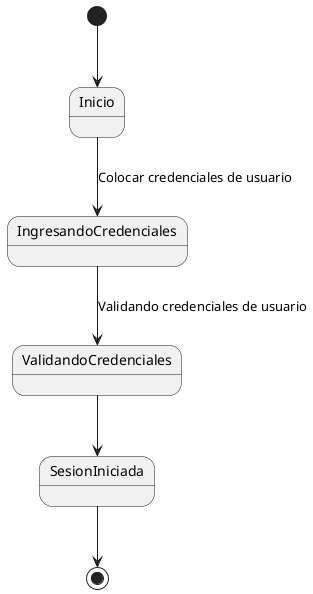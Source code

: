 @startuml Ingresar al sistema
[*] --> Inicio
Inicio --> IngresandoCredenciales : Colocar credenciales de usuario
IngresandoCredenciales --> ValidandoCredenciales : Validando credenciales de usuario
ValidandoCredenciales --> SesionIniciada
SesionIniciada --> [*]
@enduml